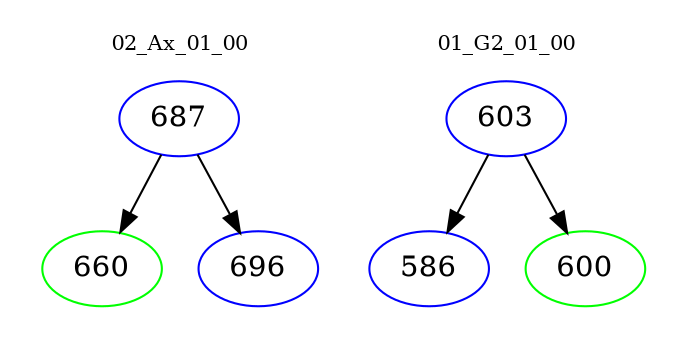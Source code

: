 digraph{
subgraph cluster_0 {
color = white
label = "02_Ax_01_00";
fontsize=10;
T0_687 [label="687", color="blue"]
T0_687 -> T0_660 [color="black"]
T0_660 [label="660", color="green"]
T0_687 -> T0_696 [color="black"]
T0_696 [label="696", color="blue"]
}
subgraph cluster_1 {
color = white
label = "01_G2_01_00";
fontsize=10;
T1_603 [label="603", color="blue"]
T1_603 -> T1_586 [color="black"]
T1_586 [label="586", color="blue"]
T1_603 -> T1_600 [color="black"]
T1_600 [label="600", color="green"]
}
}
